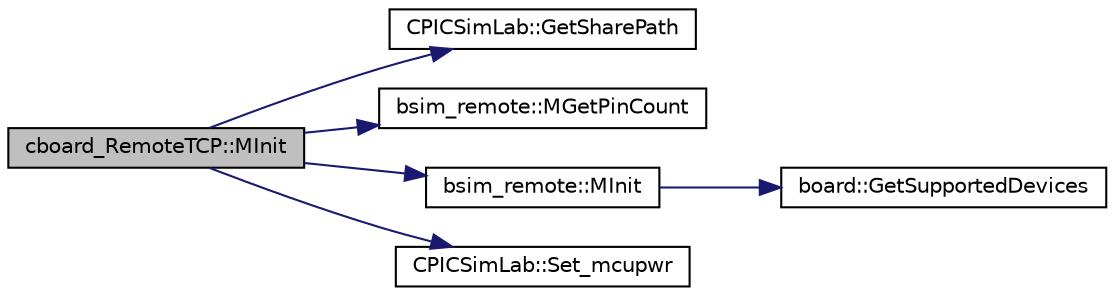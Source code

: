 digraph "cboard_RemoteTCP::MInit"
{
 // LATEX_PDF_SIZE
  edge [fontname="Helvetica",fontsize="10",labelfontname="Helvetica",labelfontsize="10"];
  node [fontname="Helvetica",fontsize="10",shape=record];
  rankdir="LR";
  Node1 [label="cboard_RemoteTCP::MInit",height=0.2,width=0.4,color="black", fillcolor="grey75", style="filled", fontcolor="black",tooltip="board microcontroller init"];
  Node1 -> Node2 [color="midnightblue",fontsize="10",style="solid",fontname="Helvetica"];
  Node2 [label="CPICSimLab::GetSharePath",height=0.2,width=0.4,color="black", fillcolor="white", style="filled",URL="$class_c_p_i_c_sim_lab.html#a108bb3e8dc99a955b2a7b98f76fedf69",tooltip="Get the file path of resources."];
  Node1 -> Node3 [color="midnightblue",fontsize="10",style="solid",fontname="Helvetica"];
  Node3 [label="bsim_remote::MGetPinCount",height=0.2,width=0.4,color="black", fillcolor="white", style="filled",URL="$classbsim__remote.html#ad6cdab4f2deb6fe8c7214aad84e69fa2",tooltip="board microcontroller pin count"];
  Node1 -> Node4 [color="midnightblue",fontsize="10",style="solid",fontname="Helvetica"];
  Node4 [label="bsim_remote::MInit",height=0.2,width=0.4,color="black", fillcolor="white", style="filled",URL="$classbsim__remote.html#a9a6843b0476ea95e6eeef2ee2a196582",tooltip="board microcontroller init"];
  Node4 -> Node5 [color="midnightblue",fontsize="10",style="solid",fontname="Helvetica"];
  Node5 [label="board::GetSupportedDevices",height=0.2,width=0.4,color="black", fillcolor="white", style="filled",URL="$classboard.html#ab808d093c900ea339aaefaa265dce09c",tooltip="Return a list of supported microcontrollers."];
  Node1 -> Node6 [color="midnightblue",fontsize="10",style="solid",fontname="Helvetica"];
  Node6 [label="CPICSimLab::Set_mcupwr",height=0.2,width=0.4,color="black", fillcolor="white", style="filled",URL="$class_c_p_i_c_sim_lab.html#a3d48a79d4835b85f63ff31b2d30a2c7e",tooltip="Set the power status of microcontroller ON/OFF."];
}
